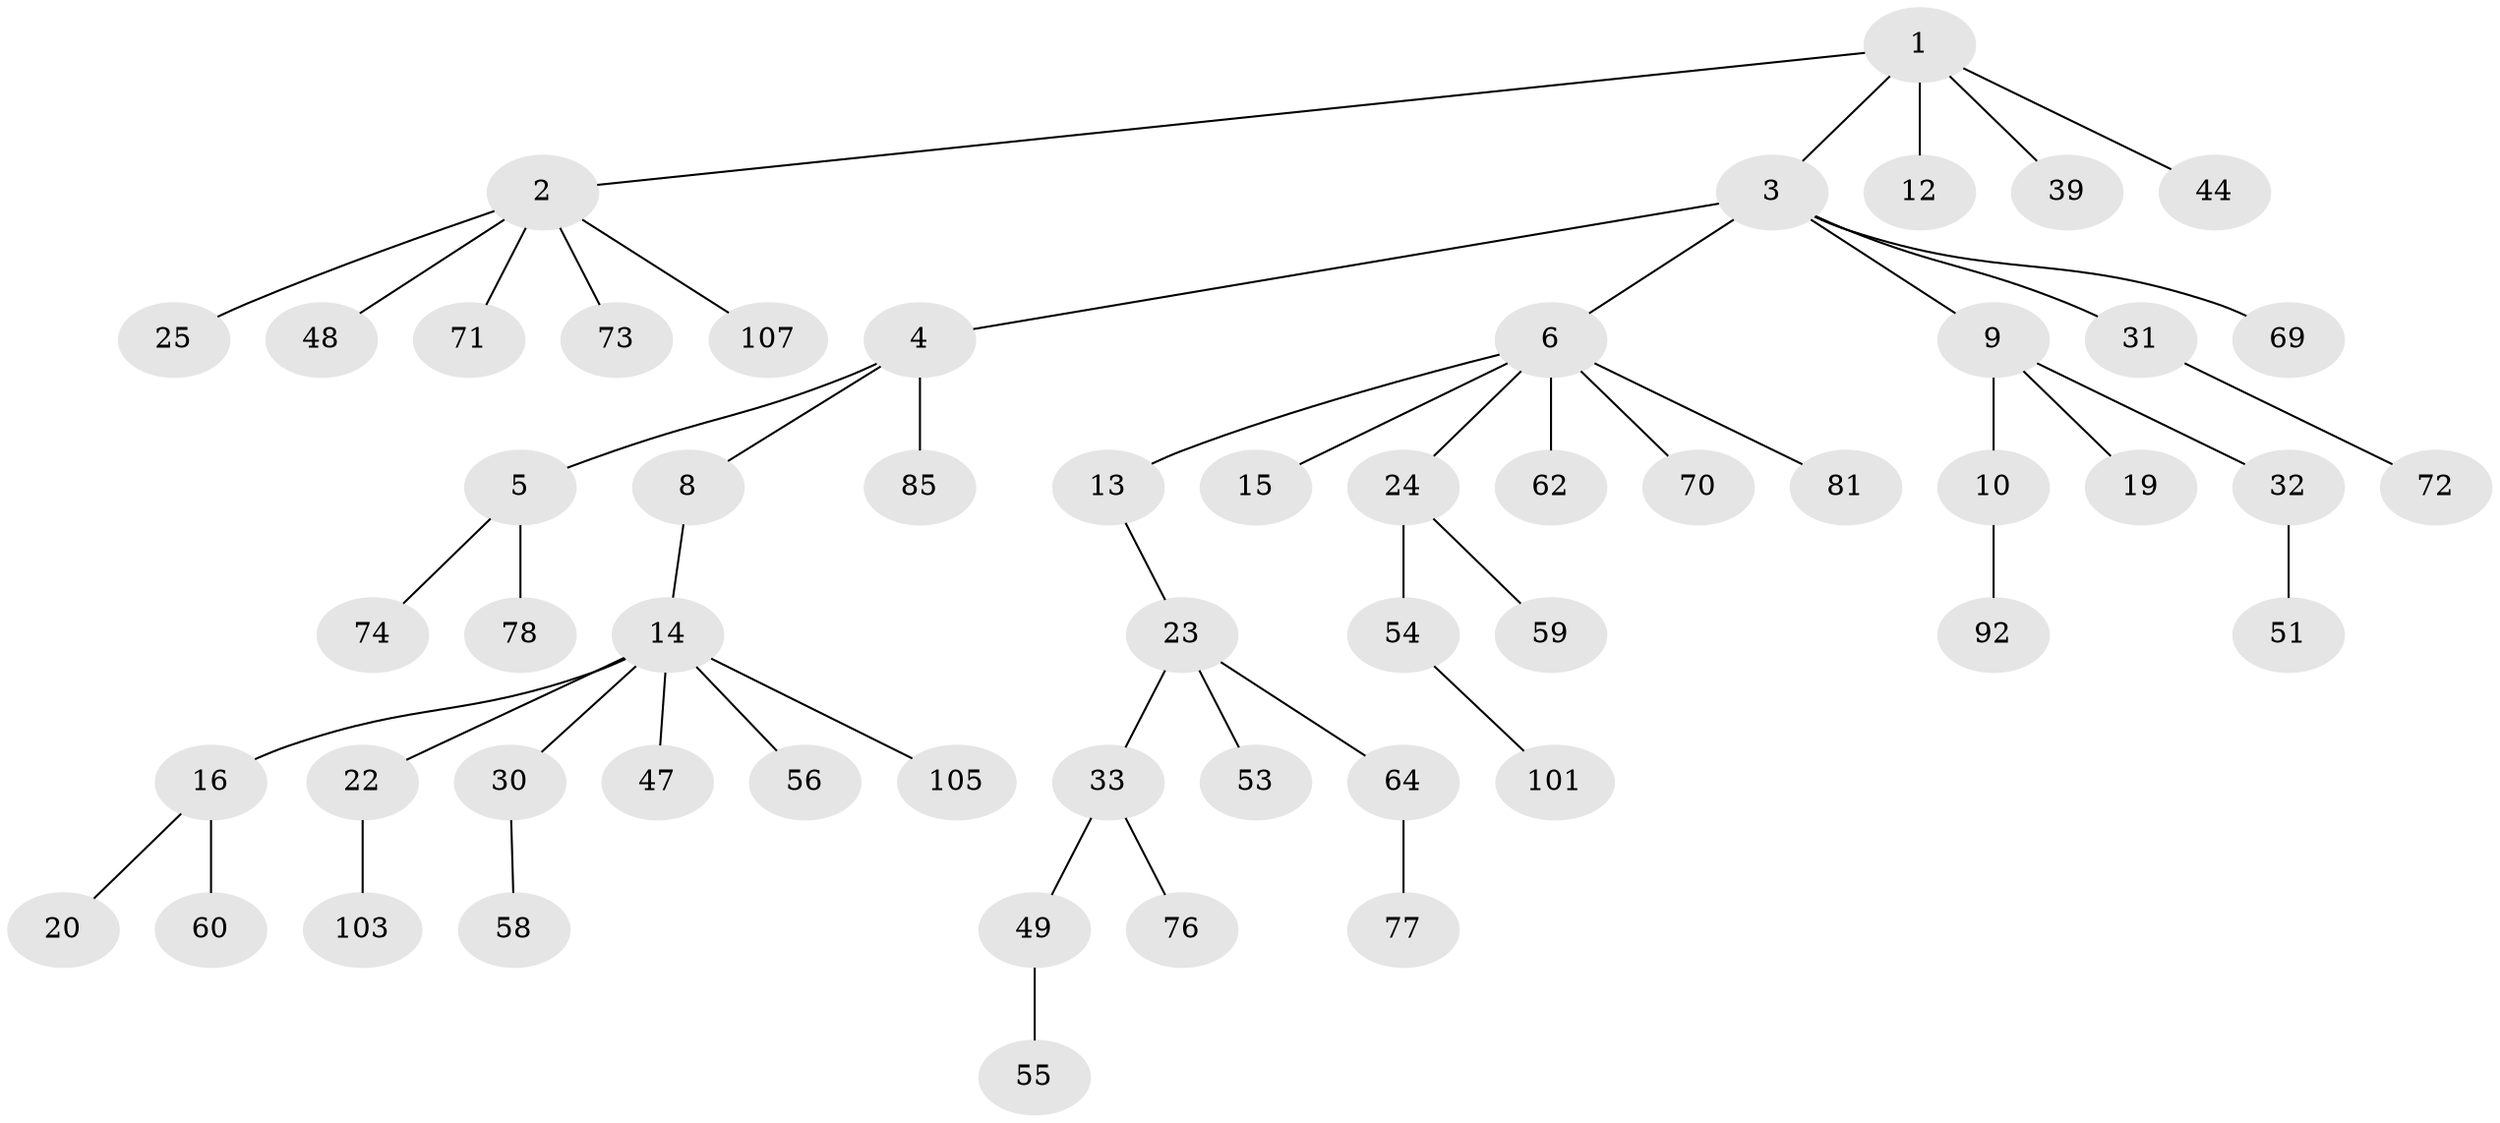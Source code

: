 // original degree distribution, {5: 0.02702702702702703, 6: 0.018018018018018018, 4: 0.07207207207207207, 2: 0.2702702702702703, 3: 0.11711711711711711, 8: 0.009009009009009009, 1: 0.4864864864864865}
// Generated by graph-tools (version 1.1) at 2025/19/03/04/25 18:19:15]
// undirected, 55 vertices, 54 edges
graph export_dot {
graph [start="1"]
  node [color=gray90,style=filled];
  1;
  2 [super="+43"];
  3;
  4 [super="+34"];
  5 [super="+46+52+45+109"];
  6 [super="+21+7"];
  8;
  9;
  10 [super="+83+11"];
  12 [super="+28+17"];
  13;
  14 [super="+29"];
  15;
  16 [super="+18"];
  19 [super="+42"];
  20 [super="+57"];
  22;
  23 [super="+63+35"];
  24 [super="+26"];
  25;
  30 [super="+82+95"];
  31 [super="+65"];
  32 [super="+41+36"];
  33 [super="+38+37+93"];
  39 [super="+99"];
  44;
  47 [super="+102"];
  48;
  49 [super="+67"];
  51 [super="+106+61"];
  53;
  54;
  55 [super="+88"];
  56;
  58 [super="+89"];
  59;
  60 [super="+91"];
  62 [super="+80"];
  64;
  69;
  70;
  71 [super="+94"];
  72;
  73;
  74 [super="+75+111"];
  76;
  77 [super="+96"];
  78;
  81 [super="+87"];
  85;
  92;
  101;
  103;
  105;
  107;
  1 -- 2;
  1 -- 3;
  1 -- 12;
  1 -- 39;
  1 -- 44;
  2 -- 25;
  2 -- 73;
  2 -- 107;
  2 -- 48;
  2 -- 71;
  3 -- 4;
  3 -- 6;
  3 -- 9;
  3 -- 31;
  3 -- 69;
  4 -- 5;
  4 -- 8;
  4 -- 85;
  5 -- 78;
  5 -- 74;
  6 -- 13;
  6 -- 24;
  6 -- 81;
  6 -- 70;
  6 -- 62;
  6 -- 15;
  8 -- 14;
  9 -- 10;
  9 -- 19;
  9 -- 32;
  10 -- 92;
  13 -- 23;
  14 -- 16;
  14 -- 22;
  14 -- 30;
  14 -- 47;
  14 -- 56;
  14 -- 105;
  16 -- 20;
  16 -- 60;
  22 -- 103;
  23 -- 33;
  23 -- 64;
  23 -- 53;
  24 -- 59;
  24 -- 54;
  30 -- 58;
  31 -- 72;
  32 -- 51;
  33 -- 49;
  33 -- 76;
  49 -- 55;
  54 -- 101;
  64 -- 77;
}
